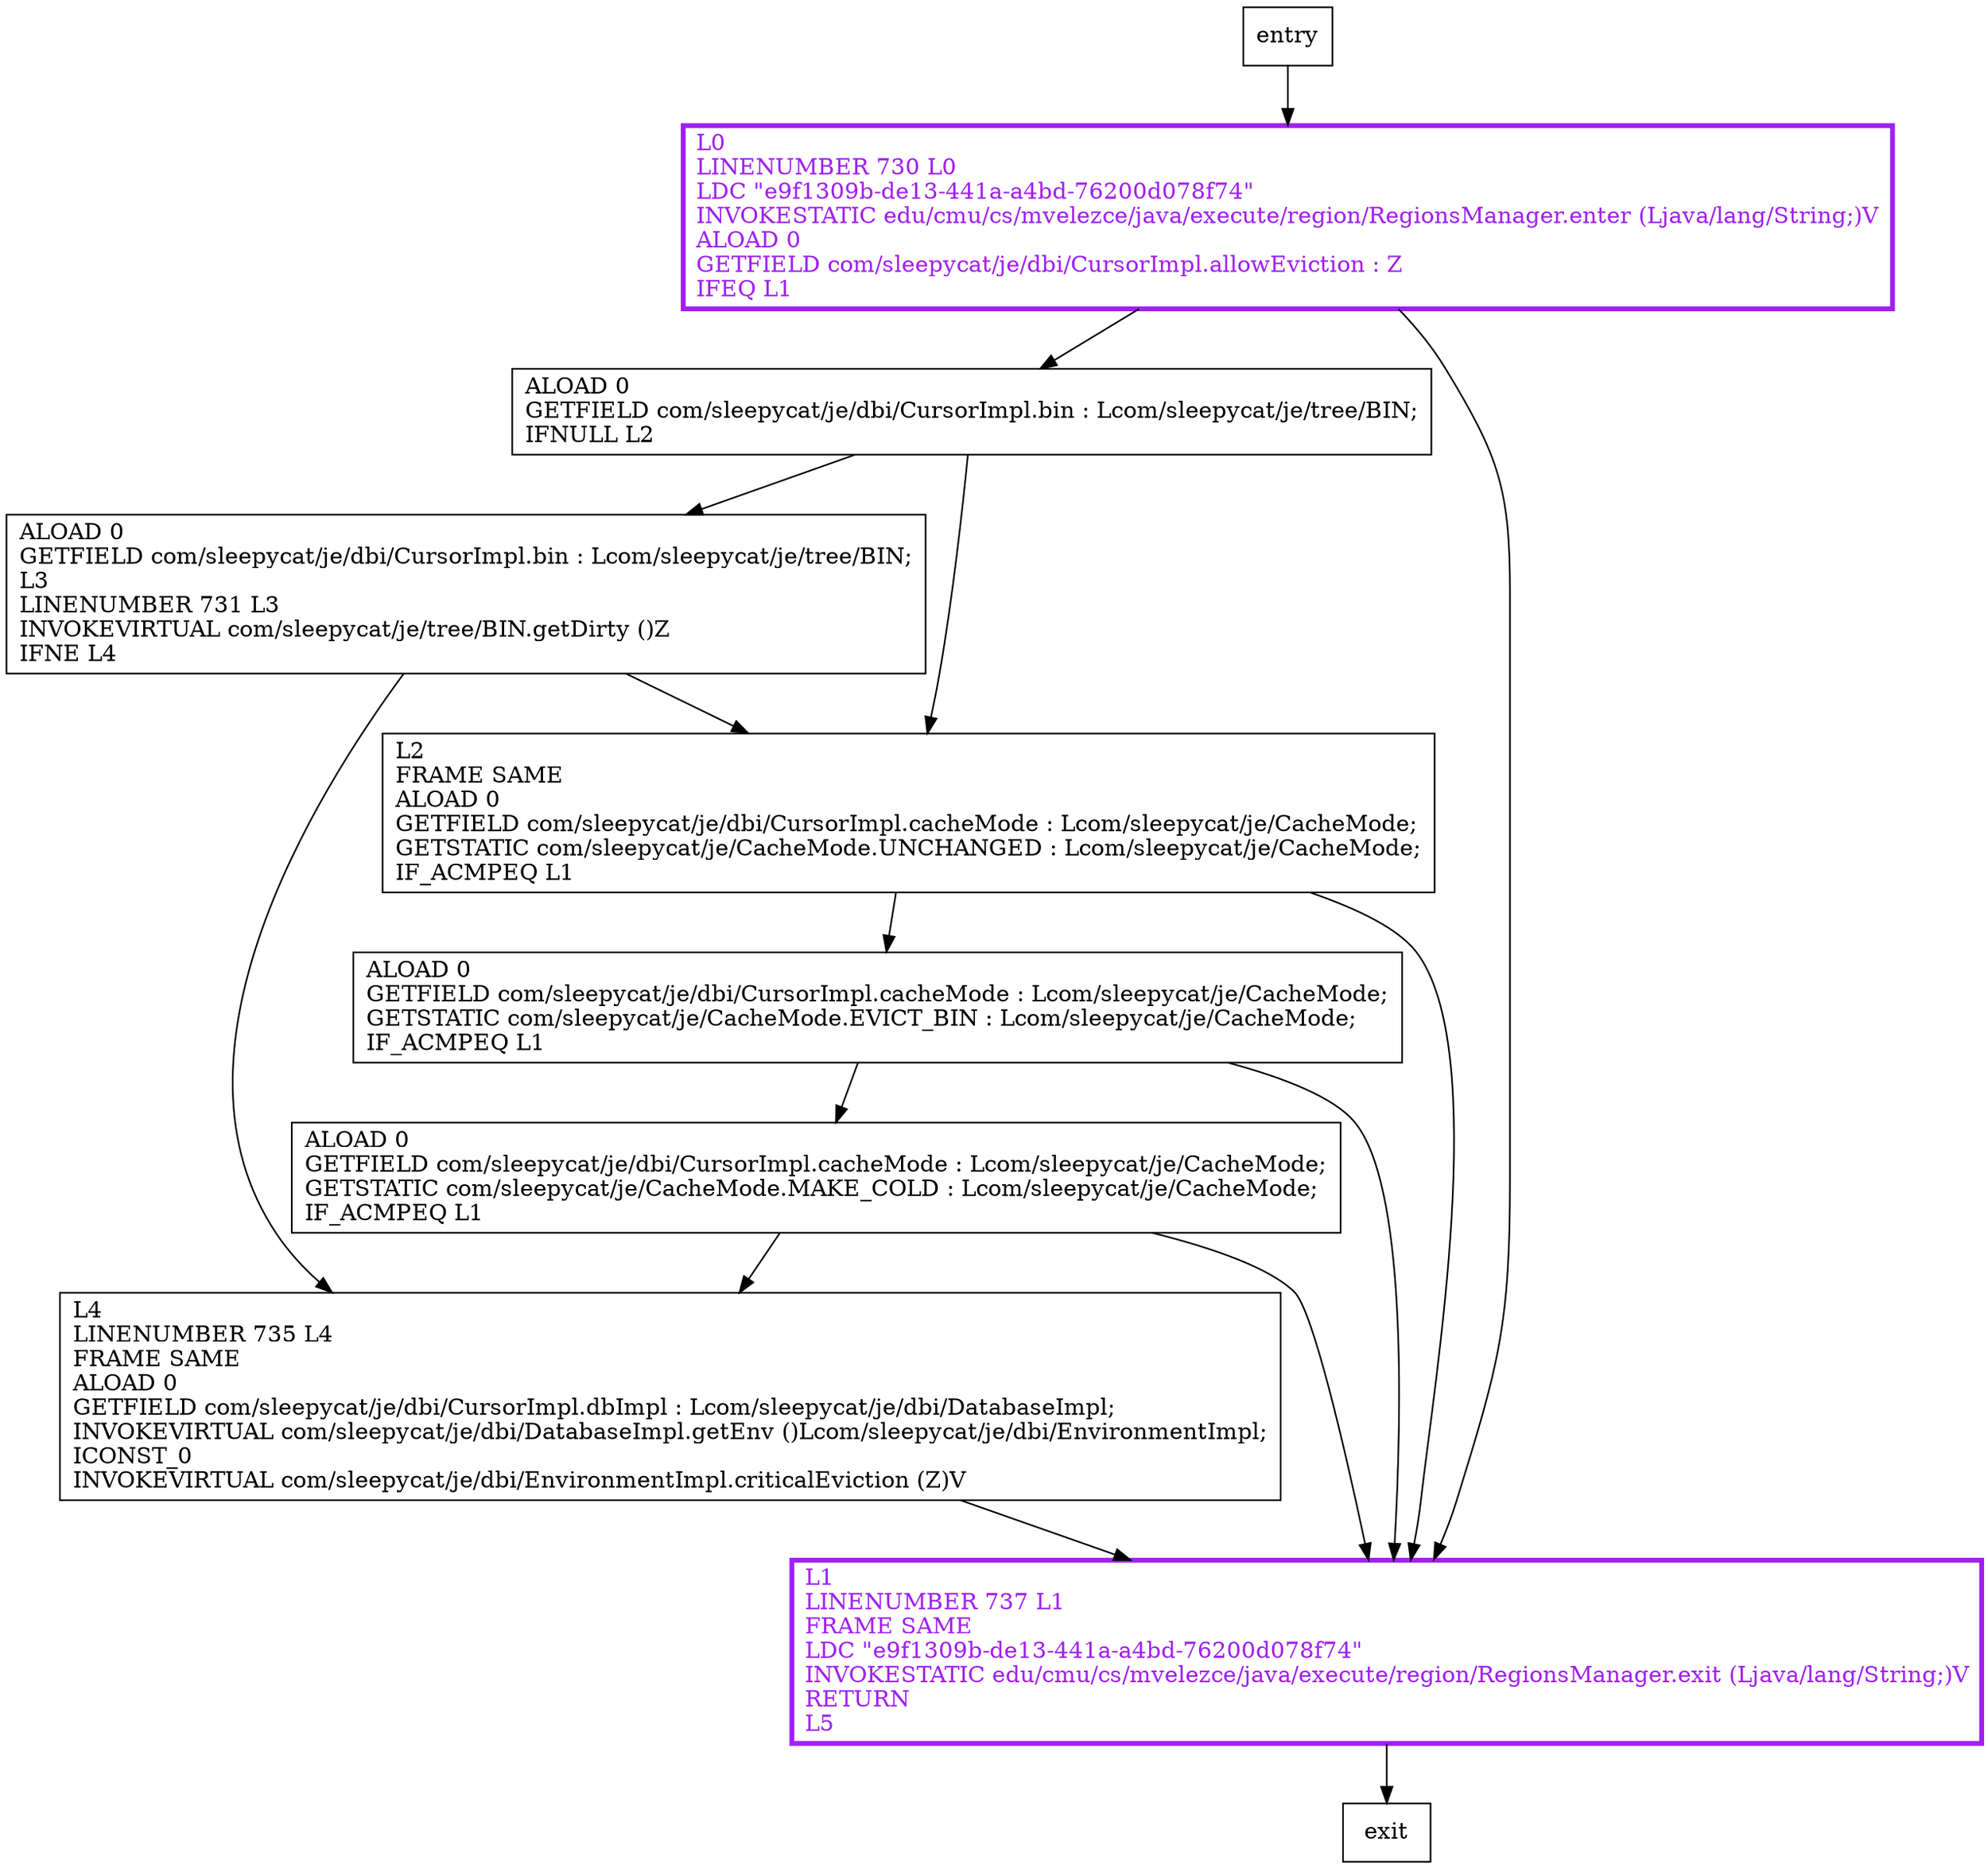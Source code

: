 digraph criticalEviction {
node [shape=record];
813614661 [label="L2\lFRAME SAME\lALOAD 0\lGETFIELD com/sleepycat/je/dbi/CursorImpl.cacheMode : Lcom/sleepycat/je/CacheMode;\lGETSTATIC com/sleepycat/je/CacheMode.UNCHANGED : Lcom/sleepycat/je/CacheMode;\lIF_ACMPEQ L1\l"];
498590381 [label="ALOAD 0\lGETFIELD com/sleepycat/je/dbi/CursorImpl.cacheMode : Lcom/sleepycat/je/CacheMode;\lGETSTATIC com/sleepycat/je/CacheMode.MAKE_COLD : Lcom/sleepycat/je/CacheMode;\lIF_ACMPEQ L1\l"];
1619239927 [label="L0\lLINENUMBER 730 L0\lLDC \"e9f1309b-de13-441a-a4bd-76200d078f74\"\lINVOKESTATIC edu/cmu/cs/mvelezce/java/execute/region/RegionsManager.enter (Ljava/lang/String;)V\lALOAD 0\lGETFIELD com/sleepycat/je/dbi/CursorImpl.allowEviction : Z\lIFEQ L1\l"];
725115043 [label="L1\lLINENUMBER 737 L1\lFRAME SAME\lLDC \"e9f1309b-de13-441a-a4bd-76200d078f74\"\lINVOKESTATIC edu/cmu/cs/mvelezce/java/execute/region/RegionsManager.exit (Ljava/lang/String;)V\lRETURN\lL5\l"];
1479251345 [label="L4\lLINENUMBER 735 L4\lFRAME SAME\lALOAD 0\lGETFIELD com/sleepycat/je/dbi/CursorImpl.dbImpl : Lcom/sleepycat/je/dbi/DatabaseImpl;\lINVOKEVIRTUAL com/sleepycat/je/dbi/DatabaseImpl.getEnv ()Lcom/sleepycat/je/dbi/EnvironmentImpl;\lICONST_0\lINVOKEVIRTUAL com/sleepycat/je/dbi/EnvironmentImpl.criticalEviction (Z)V\l"];
710910196 [label="ALOAD 0\lGETFIELD com/sleepycat/je/dbi/CursorImpl.cacheMode : Lcom/sleepycat/je/CacheMode;\lGETSTATIC com/sleepycat/je/CacheMode.EVICT_BIN : Lcom/sleepycat/je/CacheMode;\lIF_ACMPEQ L1\l"];
1293895690 [label="ALOAD 0\lGETFIELD com/sleepycat/je/dbi/CursorImpl.bin : Lcom/sleepycat/je/tree/BIN;\lL3\lLINENUMBER 731 L3\lINVOKEVIRTUAL com/sleepycat/je/tree/BIN.getDirty ()Z\lIFNE L4\l"];
1975576776 [label="ALOAD 0\lGETFIELD com/sleepycat/je/dbi/CursorImpl.bin : Lcom/sleepycat/je/tree/BIN;\lIFNULL L2\l"];
entry;
exit;
entry -> 1619239927
813614661 -> 725115043
813614661 -> 710910196
498590381 -> 725115043
498590381 -> 1479251345
1619239927 -> 725115043
1619239927 -> 1975576776
725115043 -> exit
1479251345 -> 725115043
710910196 -> 498590381
710910196 -> 725115043
1293895690 -> 813614661
1293895690 -> 1479251345
1975576776 -> 813614661
1975576776 -> 1293895690
1619239927[fontcolor="purple", penwidth=3, color="purple"];
725115043[fontcolor="purple", penwidth=3, color="purple"];
}
